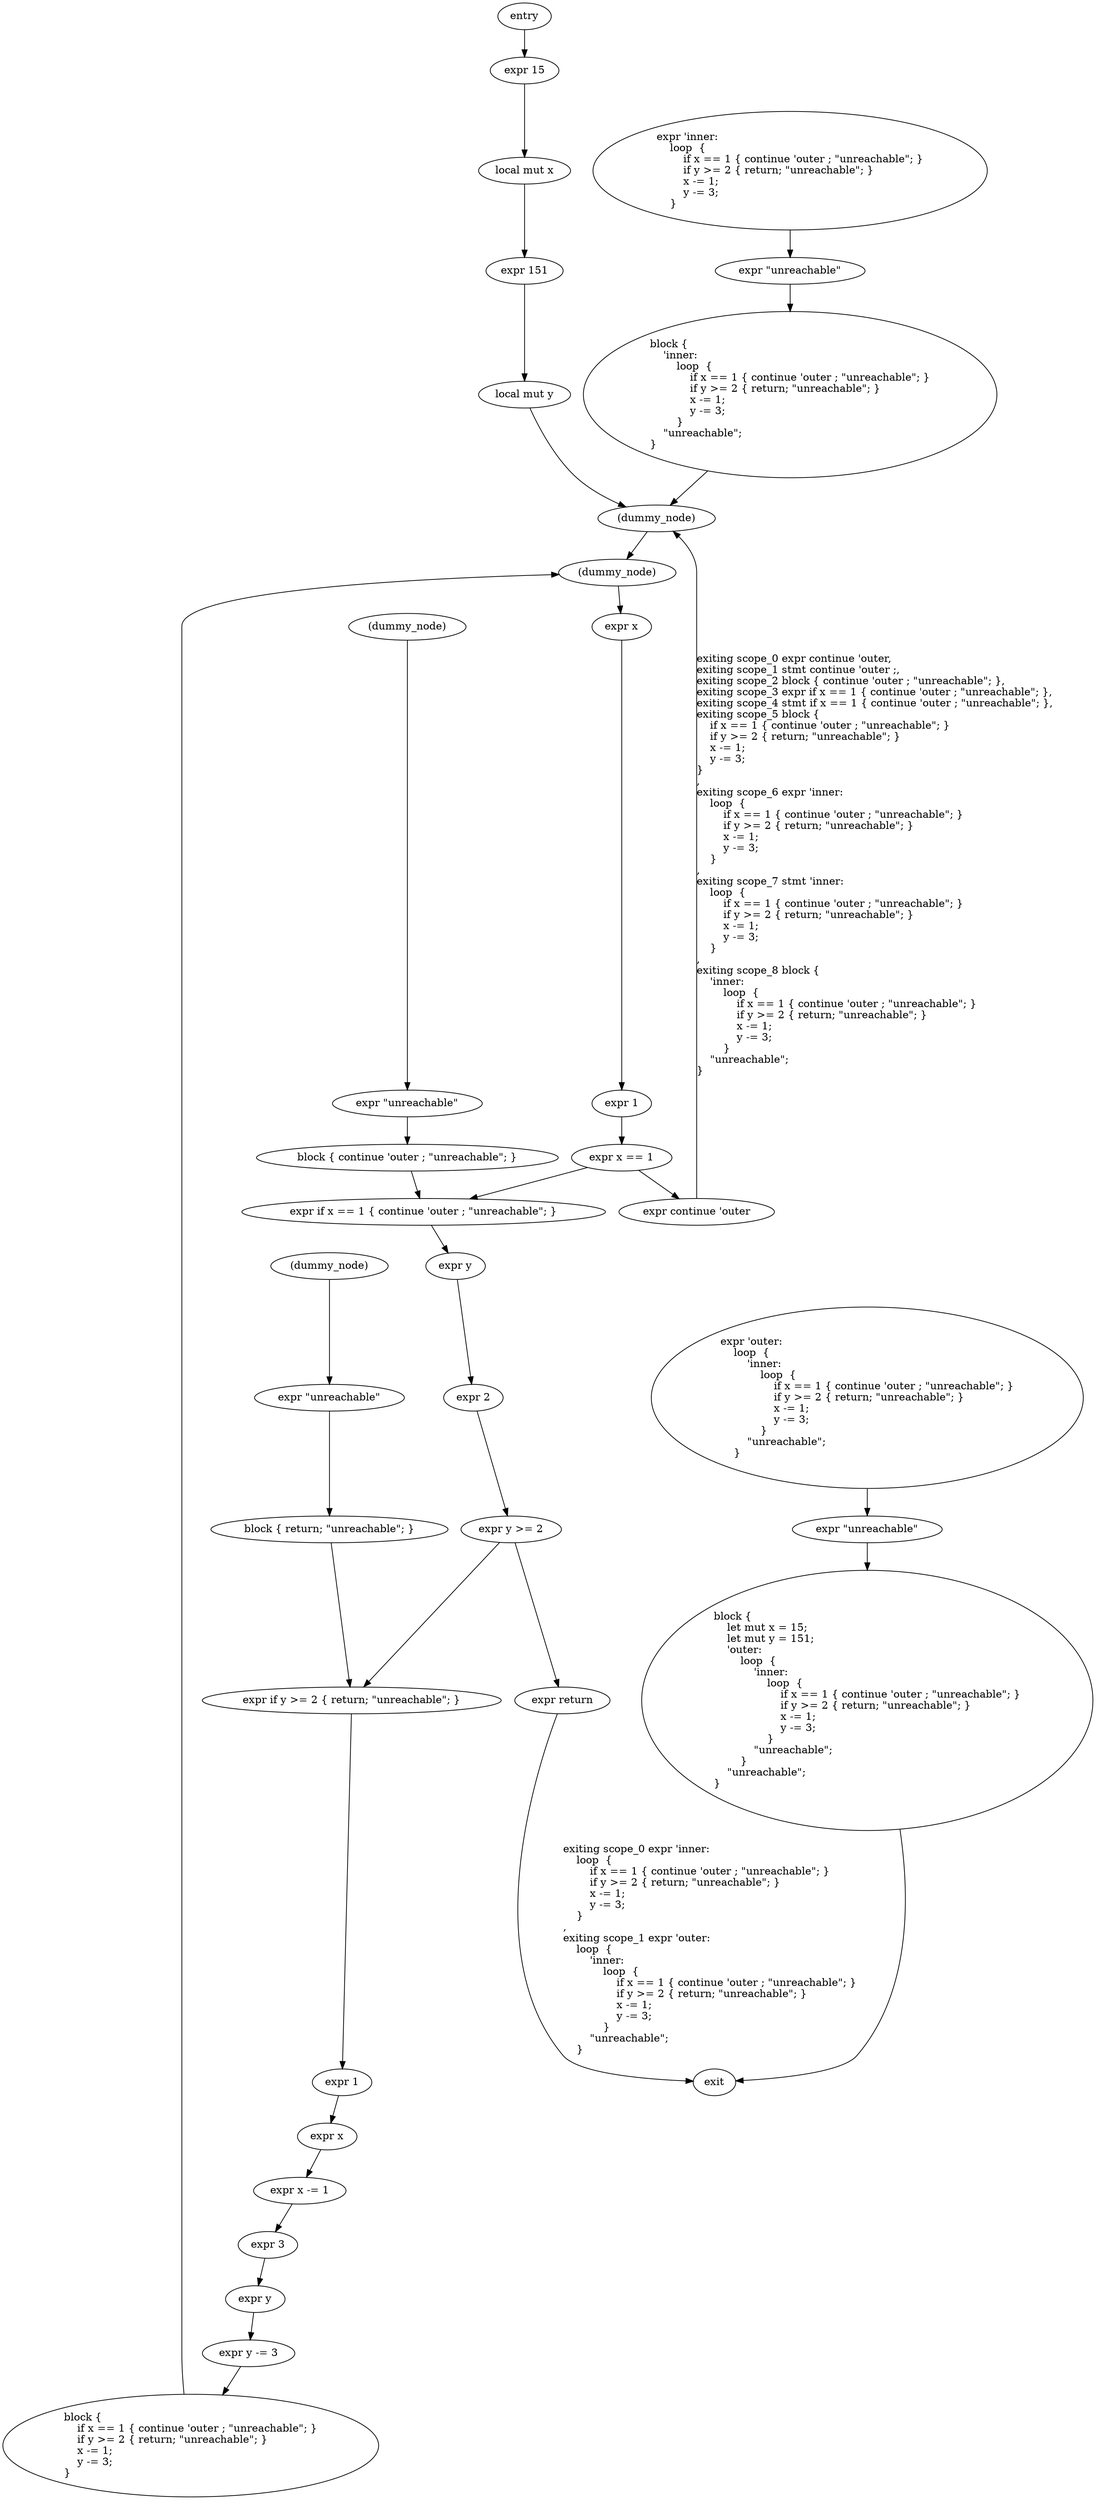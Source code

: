 digraph block {
    N0[label="entry"];
    N1[label="exit"];
    N2[label="expr 15"];
    N3[label="local mut x"];
    N4[label="expr 151"];
    N5[label="local mut y"];
    N6[label="(dummy_node)"];
    N7[label="expr \'outer:\l    loop  {\l        \'inner:\l            loop  {\l                if x == 1 { continue \'outer ; \"unreachable\"; }\l                if y >= 2 { return; \"unreachable\"; }\l                x -= 1;\l                y -= 3;\l            }\l        \"unreachable\";\l    }\l"];
    N8[label="(dummy_node)"];
    N9[label="expr \'inner:\l    loop  {\l        if x == 1 { continue \'outer ; \"unreachable\"; }\l        if y >= 2 { return; \"unreachable\"; }\l        x -= 1;\l        y -= 3;\l    }\l"];
    N10[label="expr x"];
    N11[label="expr 1"];
    N12[label="expr x == 1"];
    N13[label="expr continue \'outer"];
    N14[label="(dummy_node)"];
    N15[label="expr \"unreachable\""];
    N16[label="block { continue \'outer ; \"unreachable\"; }"];
    N17[label="expr if x == 1 { continue \'outer ; \"unreachable\"; }"];
    N18[label="expr y"];
    N19[label="expr 2"];
    N20[label="expr y >= 2"];
    N21[label="expr return"];
    N22[label="(dummy_node)"];
    N23[label="expr \"unreachable\""];
    N24[label="block { return; \"unreachable\"; }"];
    N25[label="expr if y >= 2 { return; \"unreachable\"; }"];
    N26[label="expr 1"];
    N27[label="expr x"];
    N28[label="expr x -= 1"];
    N29[label="expr 3"];
    N30[label="expr y"];
    N31[label="expr y -= 3"];
    N32[label="block {\l    if x == 1 { continue \'outer ; \"unreachable\"; }\l    if y >= 2 { return; \"unreachable\"; }\l    x -= 1;\l    y -= 3;\l}\l"];
    N33[label="expr \"unreachable\""];
    N34[label="block {\l    \'inner:\l        loop  {\l            if x == 1 { continue \'outer ; \"unreachable\"; }\l            if y >= 2 { return; \"unreachable\"; }\l            x -= 1;\l            y -= 3;\l        }\l    \"unreachable\";\l}\l"];
    N35[label="expr \"unreachable\""];
    N36[label="block {\l    let mut x = 15;\l    let mut y = 151;\l    \'outer:\l        loop  {\l            \'inner:\l                loop  {\l                    if x == 1 { continue \'outer ; \"unreachable\"; }\l                    if y >= 2 { return; \"unreachable\"; }\l                    x -= 1;\l                    y -= 3;\l                }\l            \"unreachable\";\l        }\l    \"unreachable\";\l}\l"];
    N0 -> N2;
    N2 -> N3;
    N3 -> N4;
    N4 -> N5;
    N5 -> N6;
    N6 -> N8;
    N8 -> N10;
    N10 -> N11;
    N11 -> N12;
    N12 -> N13;
    N13 -> N6[label="exiting scope_0 expr continue \'outer,\lexiting scope_1 stmt continue \'outer ;,\lexiting scope_2 block { continue \'outer ; \"unreachable\"; },\lexiting scope_3 expr if x == 1 { continue \'outer ; \"unreachable\"; },\lexiting scope_4 stmt if x == 1 { continue \'outer ; \"unreachable\"; },\lexiting scope_5 block {\l    if x == 1 { continue \'outer ; \"unreachable\"; }\l    if y >= 2 { return; \"unreachable\"; }\l    x -= 1;\l    y -= 3;\l}\l,\lexiting scope_6 expr \'inner:\l    loop  {\l        if x == 1 { continue \'outer ; \"unreachable\"; }\l        if y >= 2 { return; \"unreachable\"; }\l        x -= 1;\l        y -= 3;\l    }\l,\lexiting scope_7 stmt \'inner:\l    loop  {\l        if x == 1 { continue \'outer ; \"unreachable\"; }\l        if y >= 2 { return; \"unreachable\"; }\l        x -= 1;\l        y -= 3;\l    }\l,\lexiting scope_8 block {\l    \'inner:\l        loop  {\l            if x == 1 { continue \'outer ; \"unreachable\"; }\l            if y >= 2 { return; \"unreachable\"; }\l            x -= 1;\l            y -= 3;\l        }\l    \"unreachable\";\l}\l"];
    N14 -> N15;
    N15 -> N16;
    N12 -> N17;
    N16 -> N17;
    N17 -> N18;
    N18 -> N19;
    N19 -> N20;
    N20 -> N21;
    N21 -> N1[label="exiting scope_0 expr \'inner:\l    loop  {\l        if x == 1 { continue \'outer ; \"unreachable\"; }\l        if y >= 2 { return; \"unreachable\"; }\l        x -= 1;\l        y -= 3;\l    }\l,\lexiting scope_1 expr \'outer:\l    loop  {\l        \'inner:\l            loop  {\l                if x == 1 { continue \'outer ; \"unreachable\"; }\l                if y >= 2 { return; \"unreachable\"; }\l                x -= 1;\l                y -= 3;\l            }\l        \"unreachable\";\l    }\l"];
    N22 -> N23;
    N23 -> N24;
    N20 -> N25;
    N24 -> N25;
    N25 -> N26;
    N26 -> N27;
    N27 -> N28;
    N28 -> N29;
    N29 -> N30;
    N30 -> N31;
    N31 -> N32;
    N32 -> N8;
    N9 -> N33;
    N33 -> N34;
    N34 -> N6;
    N7 -> N35;
    N35 -> N36;
    N36 -> N1;
}
